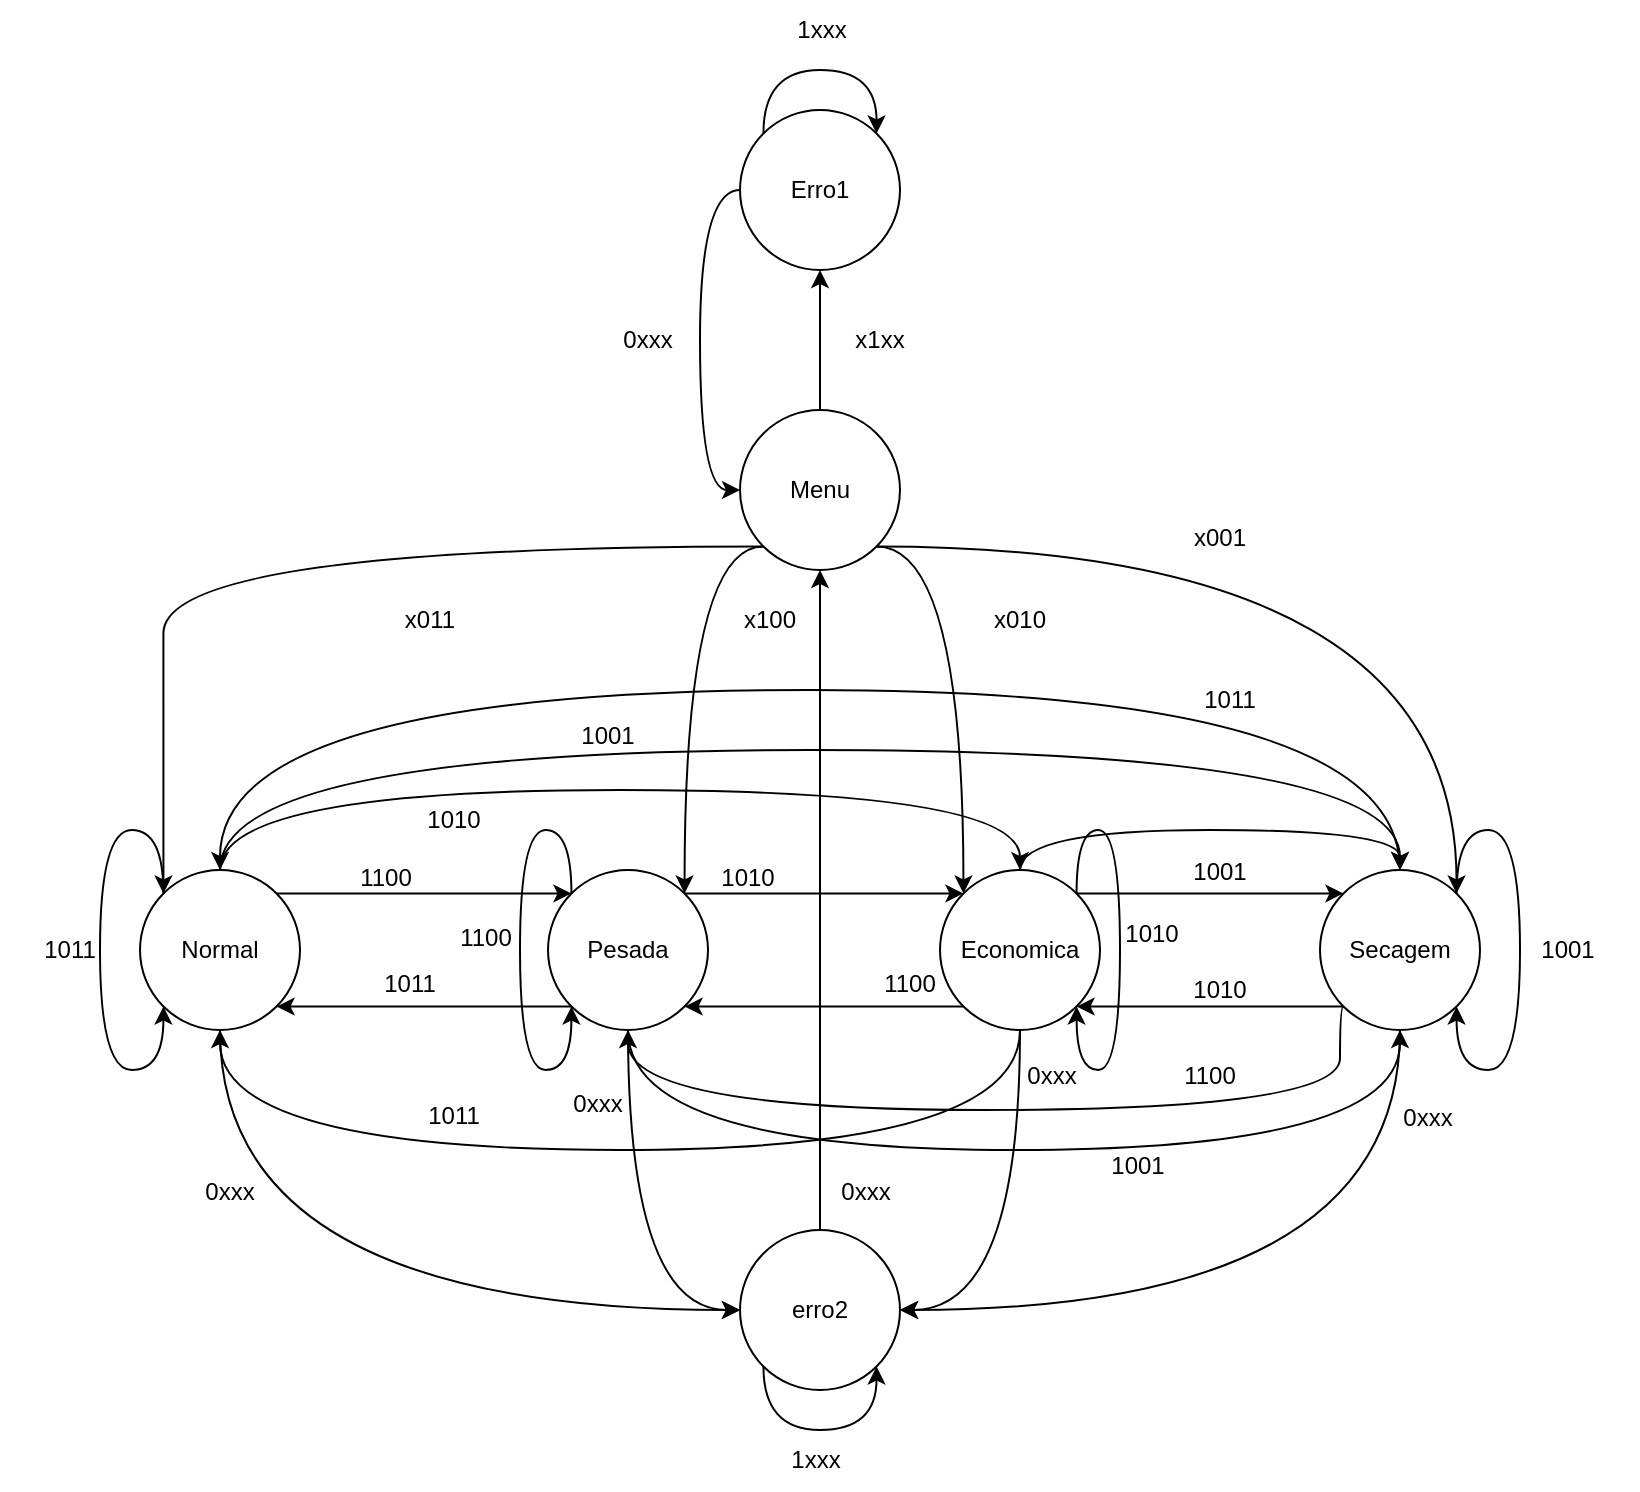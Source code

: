 <mxfile version="20.0.4" type="device"><diagram id="0LTs3Gqc1LgHMoF6AHXo" name="Page-1"><mxGraphModel dx="1082" dy="507" grid="1" gridSize="10" guides="1" tooltips="1" connect="1" arrows="1" fold="1" page="1" pageScale="1" pageWidth="827" pageHeight="1169" math="0" shadow="0"><root><mxCell id="0"/><mxCell id="1" parent="0"/><mxCell id="zUA8TLpoJkwwmcJ-8-m4-10" style="edgeStyle=orthogonalEdgeStyle;curved=1;rounded=0;orthogonalLoop=1;jettySize=auto;html=1;exitX=0.5;exitY=0;exitDx=0;exitDy=0;entryX=0.5;entryY=0;entryDx=0;entryDy=0;" edge="1" parent="1" source="zUA8TLpoJkwwmcJ-8-m4-1" target="zUA8TLpoJkwwmcJ-8-m4-3"><mxGeometry relative="1" as="geometry"><Array as="points"><mxPoint x="210" y="630"/><mxPoint x="610" y="630"/></Array></mxGeometry></mxCell><mxCell id="zUA8TLpoJkwwmcJ-8-m4-11" style="edgeStyle=orthogonalEdgeStyle;curved=1;rounded=0;orthogonalLoop=1;jettySize=auto;html=1;exitX=0.5;exitY=0;exitDx=0;exitDy=0;entryX=0.5;entryY=0;entryDx=0;entryDy=0;" edge="1" parent="1" source="zUA8TLpoJkwwmcJ-8-m4-1" target="zUA8TLpoJkwwmcJ-8-m4-4"><mxGeometry relative="1" as="geometry"><Array as="points"><mxPoint x="210" y="610"/><mxPoint x="800" y="610"/></Array></mxGeometry></mxCell><mxCell id="zUA8TLpoJkwwmcJ-8-m4-25" style="edgeStyle=orthogonalEdgeStyle;curved=1;rounded=0;orthogonalLoop=1;jettySize=auto;html=1;exitX=0.5;exitY=1;exitDx=0;exitDy=0;entryX=0;entryY=0.5;entryDx=0;entryDy=0;" edge="1" parent="1" source="zUA8TLpoJkwwmcJ-8-m4-1" target="zUA8TLpoJkwwmcJ-8-m4-6"><mxGeometry relative="1" as="geometry"/></mxCell><mxCell id="zUA8TLpoJkwwmcJ-8-m4-44" style="edgeStyle=orthogonalEdgeStyle;curved=1;rounded=0;orthogonalLoop=1;jettySize=auto;html=1;exitX=1;exitY=0;exitDx=0;exitDy=0;entryX=0;entryY=0;entryDx=0;entryDy=0;" edge="1" parent="1" source="zUA8TLpoJkwwmcJ-8-m4-1" target="zUA8TLpoJkwwmcJ-8-m4-2"><mxGeometry relative="1" as="geometry"/></mxCell><mxCell id="zUA8TLpoJkwwmcJ-8-m4-1" value="Normal" style="ellipse;whiteSpace=wrap;html=1;aspect=fixed;" vertex="1" parent="1"><mxGeometry x="170" y="670" width="80" height="80" as="geometry"/></mxCell><mxCell id="zUA8TLpoJkwwmcJ-8-m4-16" style="edgeStyle=orthogonalEdgeStyle;curved=1;rounded=0;orthogonalLoop=1;jettySize=auto;html=1;exitX=0.5;exitY=1;exitDx=0;exitDy=0;entryX=0.5;entryY=1;entryDx=0;entryDy=0;" edge="1" parent="1" source="zUA8TLpoJkwwmcJ-8-m4-2" target="zUA8TLpoJkwwmcJ-8-m4-4"><mxGeometry relative="1" as="geometry"><Array as="points"><mxPoint x="414" y="810"/><mxPoint x="800" y="810"/></Array></mxGeometry></mxCell><mxCell id="zUA8TLpoJkwwmcJ-8-m4-26" style="edgeStyle=orthogonalEdgeStyle;curved=1;rounded=0;orthogonalLoop=1;jettySize=auto;html=1;exitX=0.5;exitY=1;exitDx=0;exitDy=0;entryX=0;entryY=0.5;entryDx=0;entryDy=0;" edge="1" parent="1" source="zUA8TLpoJkwwmcJ-8-m4-2" target="zUA8TLpoJkwwmcJ-8-m4-6"><mxGeometry relative="1" as="geometry"/></mxCell><mxCell id="zUA8TLpoJkwwmcJ-8-m4-43" style="edgeStyle=orthogonalEdgeStyle;curved=1;rounded=0;orthogonalLoop=1;jettySize=auto;html=1;exitX=1;exitY=0;exitDx=0;exitDy=0;entryX=0;entryY=0;entryDx=0;entryDy=0;" edge="1" parent="1" source="zUA8TLpoJkwwmcJ-8-m4-2" target="zUA8TLpoJkwwmcJ-8-m4-3"><mxGeometry relative="1" as="geometry"/></mxCell><mxCell id="zUA8TLpoJkwwmcJ-8-m4-45" style="edgeStyle=orthogonalEdgeStyle;curved=1;rounded=0;orthogonalLoop=1;jettySize=auto;html=1;exitX=0;exitY=1;exitDx=0;exitDy=0;entryX=1;entryY=1;entryDx=0;entryDy=0;" edge="1" parent="1" source="zUA8TLpoJkwwmcJ-8-m4-2" target="zUA8TLpoJkwwmcJ-8-m4-1"><mxGeometry relative="1" as="geometry"/></mxCell><mxCell id="zUA8TLpoJkwwmcJ-8-m4-2" value="Pesada" style="ellipse;whiteSpace=wrap;html=1;aspect=fixed;" vertex="1" parent="1"><mxGeometry x="374" y="670" width="80" height="80" as="geometry"/></mxCell><mxCell id="zUA8TLpoJkwwmcJ-8-m4-9" style="edgeStyle=orthogonalEdgeStyle;curved=1;rounded=0;orthogonalLoop=1;jettySize=auto;html=1;exitX=0.5;exitY=0;exitDx=0;exitDy=0;entryX=0.5;entryY=0;entryDx=0;entryDy=0;" edge="1" parent="1" source="zUA8TLpoJkwwmcJ-8-m4-3" target="zUA8TLpoJkwwmcJ-8-m4-4"><mxGeometry relative="1" as="geometry"/></mxCell><mxCell id="zUA8TLpoJkwwmcJ-8-m4-19" style="edgeStyle=orthogonalEdgeStyle;curved=1;rounded=0;orthogonalLoop=1;jettySize=auto;html=1;exitX=1;exitY=0;exitDx=0;exitDy=0;entryX=0;entryY=0;entryDx=0;entryDy=0;" edge="1" parent="1" source="zUA8TLpoJkwwmcJ-8-m4-3" target="zUA8TLpoJkwwmcJ-8-m4-4"><mxGeometry relative="1" as="geometry"><Array as="points"><mxPoint x="710" y="682"/><mxPoint x="710" y="682"/></Array></mxGeometry></mxCell><mxCell id="zUA8TLpoJkwwmcJ-8-m4-20" style="edgeStyle=orthogonalEdgeStyle;curved=1;rounded=0;orthogonalLoop=1;jettySize=auto;html=1;exitX=0;exitY=1;exitDx=0;exitDy=0;entryX=1;entryY=1;entryDx=0;entryDy=0;" edge="1" parent="1" source="zUA8TLpoJkwwmcJ-8-m4-3" target="zUA8TLpoJkwwmcJ-8-m4-2"><mxGeometry relative="1" as="geometry"/></mxCell><mxCell id="zUA8TLpoJkwwmcJ-8-m4-21" style="edgeStyle=orthogonalEdgeStyle;curved=1;rounded=0;orthogonalLoop=1;jettySize=auto;html=1;exitX=0.5;exitY=1;exitDx=0;exitDy=0;entryX=0.5;entryY=1;entryDx=0;entryDy=0;" edge="1" parent="1" source="zUA8TLpoJkwwmcJ-8-m4-3" target="zUA8TLpoJkwwmcJ-8-m4-1"><mxGeometry relative="1" as="geometry"><Array as="points"><mxPoint x="610" y="810"/><mxPoint x="210" y="810"/></Array></mxGeometry></mxCell><mxCell id="zUA8TLpoJkwwmcJ-8-m4-27" style="edgeStyle=orthogonalEdgeStyle;curved=1;rounded=0;orthogonalLoop=1;jettySize=auto;html=1;exitX=0.5;exitY=1;exitDx=0;exitDy=0;entryX=1;entryY=0.5;entryDx=0;entryDy=0;" edge="1" parent="1" source="zUA8TLpoJkwwmcJ-8-m4-3" target="zUA8TLpoJkwwmcJ-8-m4-6"><mxGeometry relative="1" as="geometry"/></mxCell><mxCell id="zUA8TLpoJkwwmcJ-8-m4-3" value="Economica" style="ellipse;whiteSpace=wrap;html=1;aspect=fixed;" vertex="1" parent="1"><mxGeometry x="570" y="670" width="80" height="80" as="geometry"/></mxCell><mxCell id="zUA8TLpoJkwwmcJ-8-m4-22" style="edgeStyle=orthogonalEdgeStyle;curved=1;rounded=0;orthogonalLoop=1;jettySize=auto;html=1;exitX=0;exitY=1;exitDx=0;exitDy=0;entryX=1;entryY=1;entryDx=0;entryDy=0;" edge="1" parent="1" source="zUA8TLpoJkwwmcJ-8-m4-4" target="zUA8TLpoJkwwmcJ-8-m4-3"><mxGeometry relative="1" as="geometry"/></mxCell><mxCell id="zUA8TLpoJkwwmcJ-8-m4-23" style="edgeStyle=orthogonalEdgeStyle;curved=1;rounded=0;orthogonalLoop=1;jettySize=auto;html=1;exitX=0.5;exitY=0;exitDx=0;exitDy=0;entryX=0.5;entryY=0;entryDx=0;entryDy=0;" edge="1" parent="1" source="zUA8TLpoJkwwmcJ-8-m4-4" target="zUA8TLpoJkwwmcJ-8-m4-1"><mxGeometry relative="1" as="geometry"><Array as="points"><mxPoint x="800" y="580"/><mxPoint x="210" y="580"/></Array></mxGeometry></mxCell><mxCell id="zUA8TLpoJkwwmcJ-8-m4-24" style="edgeStyle=orthogonalEdgeStyle;curved=1;rounded=0;orthogonalLoop=1;jettySize=auto;html=1;exitX=0;exitY=1;exitDx=0;exitDy=0;entryX=0.5;entryY=1;entryDx=0;entryDy=0;" edge="1" parent="1" source="zUA8TLpoJkwwmcJ-8-m4-4" target="zUA8TLpoJkwwmcJ-8-m4-2"><mxGeometry relative="1" as="geometry"><Array as="points"><mxPoint x="770" y="790"/><mxPoint x="414" y="790"/></Array></mxGeometry></mxCell><mxCell id="zUA8TLpoJkwwmcJ-8-m4-28" style="edgeStyle=orthogonalEdgeStyle;curved=1;rounded=0;orthogonalLoop=1;jettySize=auto;html=1;exitX=0.5;exitY=1;exitDx=0;exitDy=0;" edge="1" parent="1" source="zUA8TLpoJkwwmcJ-8-m4-4"><mxGeometry relative="1" as="geometry"><mxPoint x="550" y="890" as="targetPoint"/><Array as="points"><mxPoint x="800" y="890"/></Array></mxGeometry></mxCell><mxCell id="zUA8TLpoJkwwmcJ-8-m4-4" value="Secagem" style="ellipse;whiteSpace=wrap;html=1;aspect=fixed;" vertex="1" parent="1"><mxGeometry x="760" y="670" width="80" height="80" as="geometry"/></mxCell><mxCell id="zUA8TLpoJkwwmcJ-8-m4-29" style="edgeStyle=orthogonalEdgeStyle;curved=1;rounded=0;orthogonalLoop=1;jettySize=auto;html=1;exitX=0;exitY=1;exitDx=0;exitDy=0;entryX=0;entryY=0;entryDx=0;entryDy=0;" edge="1" parent="1" source="zUA8TLpoJkwwmcJ-8-m4-5" target="zUA8TLpoJkwwmcJ-8-m4-1"><mxGeometry relative="1" as="geometry"/></mxCell><mxCell id="zUA8TLpoJkwwmcJ-8-m4-30" style="edgeStyle=orthogonalEdgeStyle;curved=1;rounded=0;orthogonalLoop=1;jettySize=auto;html=1;exitX=0;exitY=1;exitDx=0;exitDy=0;entryX=1;entryY=0;entryDx=0;entryDy=0;" edge="1" parent="1" source="zUA8TLpoJkwwmcJ-8-m4-5" target="zUA8TLpoJkwwmcJ-8-m4-2"><mxGeometry relative="1" as="geometry"/></mxCell><mxCell id="zUA8TLpoJkwwmcJ-8-m4-31" style="edgeStyle=orthogonalEdgeStyle;curved=1;rounded=0;orthogonalLoop=1;jettySize=auto;html=1;exitX=1;exitY=1;exitDx=0;exitDy=0;entryX=0;entryY=0;entryDx=0;entryDy=0;" edge="1" parent="1" source="zUA8TLpoJkwwmcJ-8-m4-5" target="zUA8TLpoJkwwmcJ-8-m4-3"><mxGeometry relative="1" as="geometry"/></mxCell><mxCell id="zUA8TLpoJkwwmcJ-8-m4-32" style="edgeStyle=orthogonalEdgeStyle;curved=1;rounded=0;orthogonalLoop=1;jettySize=auto;html=1;exitX=1;exitY=1;exitDx=0;exitDy=0;entryX=1;entryY=0;entryDx=0;entryDy=0;" edge="1" parent="1" source="zUA8TLpoJkwwmcJ-8-m4-5" target="zUA8TLpoJkwwmcJ-8-m4-4"><mxGeometry relative="1" as="geometry"/></mxCell><mxCell id="zUA8TLpoJkwwmcJ-8-m4-34" style="edgeStyle=orthogonalEdgeStyle;curved=1;rounded=0;orthogonalLoop=1;jettySize=auto;html=1;exitX=0.5;exitY=0;exitDx=0;exitDy=0;entryX=0.5;entryY=1;entryDx=0;entryDy=0;" edge="1" parent="1" source="zUA8TLpoJkwwmcJ-8-m4-5" target="zUA8TLpoJkwwmcJ-8-m4-33"><mxGeometry relative="1" as="geometry"/></mxCell><mxCell id="zUA8TLpoJkwwmcJ-8-m4-5" value="Menu" style="ellipse;whiteSpace=wrap;html=1;aspect=fixed;" vertex="1" parent="1"><mxGeometry x="470" y="440" width="80" height="80" as="geometry"/></mxCell><mxCell id="zUA8TLpoJkwwmcJ-8-m4-91" style="edgeStyle=orthogonalEdgeStyle;curved=1;rounded=0;orthogonalLoop=1;jettySize=auto;html=1;exitX=0.5;exitY=0;exitDx=0;exitDy=0;entryX=0.5;entryY=1;entryDx=0;entryDy=0;" edge="1" parent="1" source="zUA8TLpoJkwwmcJ-8-m4-6" target="zUA8TLpoJkwwmcJ-8-m4-5"><mxGeometry relative="1" as="geometry"/></mxCell><mxCell id="zUA8TLpoJkwwmcJ-8-m4-6" value="erro2" style="ellipse;whiteSpace=wrap;html=1;aspect=fixed;" vertex="1" parent="1"><mxGeometry x="470" y="850" width="80" height="80" as="geometry"/></mxCell><mxCell id="zUA8TLpoJkwwmcJ-8-m4-88" style="edgeStyle=orthogonalEdgeStyle;curved=1;rounded=0;orthogonalLoop=1;jettySize=auto;html=1;exitX=0;exitY=0.5;exitDx=0;exitDy=0;entryX=0;entryY=0.5;entryDx=0;entryDy=0;" edge="1" parent="1" source="zUA8TLpoJkwwmcJ-8-m4-33" target="zUA8TLpoJkwwmcJ-8-m4-5"><mxGeometry relative="1" as="geometry"/></mxCell><mxCell id="zUA8TLpoJkwwmcJ-8-m4-33" value="Erro1" style="ellipse;whiteSpace=wrap;html=1;aspect=fixed;" vertex="1" parent="1"><mxGeometry x="470" y="290" width="80" height="80" as="geometry"/></mxCell><mxCell id="zUA8TLpoJkwwmcJ-8-m4-35" value="x001" style="text;html=1;strokeColor=none;fillColor=none;align=center;verticalAlign=middle;whiteSpace=wrap;rounded=0;" vertex="1" parent="1"><mxGeometry x="680" y="489" width="60" height="30" as="geometry"/></mxCell><mxCell id="zUA8TLpoJkwwmcJ-8-m4-36" value="x010" style="text;html=1;strokeColor=none;fillColor=none;align=center;verticalAlign=middle;whiteSpace=wrap;rounded=0;" vertex="1" parent="1"><mxGeometry x="575" y="530" width="70" height="30" as="geometry"/></mxCell><mxCell id="zUA8TLpoJkwwmcJ-8-m4-37" value="x011" style="text;html=1;strokeColor=none;fillColor=none;align=center;verticalAlign=middle;whiteSpace=wrap;rounded=0;" vertex="1" parent="1"><mxGeometry x="280" y="530" width="70" height="30" as="geometry"/></mxCell><mxCell id="zUA8TLpoJkwwmcJ-8-m4-38" value="x100" style="text;html=1;strokeColor=none;fillColor=none;align=center;verticalAlign=middle;whiteSpace=wrap;rounded=0;" vertex="1" parent="1"><mxGeometry x="450" y="530" width="70" height="30" as="geometry"/></mxCell><mxCell id="zUA8TLpoJkwwmcJ-8-m4-39" value="x1xx" style="text;html=1;strokeColor=none;fillColor=none;align=center;verticalAlign=middle;whiteSpace=wrap;rounded=0;" vertex="1" parent="1"><mxGeometry x="505" y="390" width="70" height="30" as="geometry"/></mxCell><mxCell id="zUA8TLpoJkwwmcJ-8-m4-40" value="1001" style="text;html=1;strokeColor=none;fillColor=none;align=center;verticalAlign=middle;whiteSpace=wrap;rounded=0;" vertex="1" parent="1"><mxGeometry x="675" y="656" width="70" height="30" as="geometry"/></mxCell><mxCell id="zUA8TLpoJkwwmcJ-8-m4-42" value="1010" style="text;html=1;strokeColor=none;fillColor=none;align=center;verticalAlign=middle;whiteSpace=wrap;rounded=0;" vertex="1" parent="1"><mxGeometry x="675" y="720" width="70" height="20" as="geometry"/></mxCell><mxCell id="zUA8TLpoJkwwmcJ-8-m4-46" value="1010" style="text;html=1;strokeColor=none;fillColor=none;align=center;verticalAlign=middle;whiteSpace=wrap;rounded=0;" vertex="1" parent="1"><mxGeometry x="439" y="664" width="70" height="20" as="geometry"/></mxCell><mxCell id="zUA8TLpoJkwwmcJ-8-m4-47" value="1010" style="text;html=1;strokeColor=none;fillColor=none;align=center;verticalAlign=middle;whiteSpace=wrap;rounded=0;" vertex="1" parent="1"><mxGeometry x="292" y="635" width="70" height="20" as="geometry"/></mxCell><mxCell id="zUA8TLpoJkwwmcJ-8-m4-51" value="1001" style="text;html=1;strokeColor=none;fillColor=none;align=center;verticalAlign=middle;whiteSpace=wrap;rounded=0;" vertex="1" parent="1"><mxGeometry x="369" y="588" width="70" height="30" as="geometry"/></mxCell><mxCell id="zUA8TLpoJkwwmcJ-8-m4-53" value="1001" style="text;html=1;strokeColor=none;fillColor=none;align=center;verticalAlign=middle;whiteSpace=wrap;rounded=0;" vertex="1" parent="1"><mxGeometry x="634" y="803" width="70" height="30" as="geometry"/></mxCell><mxCell id="zUA8TLpoJkwwmcJ-8-m4-54" value="1100" style="text;html=1;strokeColor=none;fillColor=none;align=center;verticalAlign=middle;whiteSpace=wrap;rounded=0;" vertex="1" parent="1"><mxGeometry x="520" y="712" width="70" height="30" as="geometry"/></mxCell><mxCell id="zUA8TLpoJkwwmcJ-8-m4-55" value="1100" style="text;html=1;strokeColor=none;fillColor=none;align=center;verticalAlign=middle;whiteSpace=wrap;rounded=0;" vertex="1" parent="1"><mxGeometry x="258" y="659" width="70" height="30" as="geometry"/></mxCell><mxCell id="zUA8TLpoJkwwmcJ-8-m4-56" value="1100" style="text;html=1;strokeColor=none;fillColor=none;align=center;verticalAlign=middle;whiteSpace=wrap;rounded=0;" vertex="1" parent="1"><mxGeometry x="670" y="758" width="70" height="30" as="geometry"/></mxCell><mxCell id="zUA8TLpoJkwwmcJ-8-m4-57" value="1011" style="text;html=1;strokeColor=none;fillColor=none;align=center;verticalAlign=middle;whiteSpace=wrap;rounded=0;" vertex="1" parent="1"><mxGeometry x="270" y="712" width="70" height="30" as="geometry"/></mxCell><mxCell id="zUA8TLpoJkwwmcJ-8-m4-58" value="1011" style="text;html=1;strokeColor=none;fillColor=none;align=center;verticalAlign=middle;whiteSpace=wrap;rounded=0;" vertex="1" parent="1"><mxGeometry x="292" y="783" width="70" height="20" as="geometry"/></mxCell><mxCell id="zUA8TLpoJkwwmcJ-8-m4-60" value="1011" style="text;html=1;strokeColor=none;fillColor=none;align=center;verticalAlign=middle;whiteSpace=wrap;rounded=0;" vertex="1" parent="1"><mxGeometry x="680" y="569.5" width="70" height="30" as="geometry"/></mxCell><mxCell id="zUA8TLpoJkwwmcJ-8-m4-61" value="0xxx" style="text;html=1;strokeColor=none;fillColor=none;align=center;verticalAlign=middle;whiteSpace=wrap;rounded=0;" vertex="1" parent="1"><mxGeometry x="180" y="821" width="70" height="20" as="geometry"/></mxCell><mxCell id="zUA8TLpoJkwwmcJ-8-m4-64" value="0xxx" style="text;html=1;strokeColor=none;fillColor=none;align=center;verticalAlign=middle;whiteSpace=wrap;rounded=0;" vertex="1" parent="1"><mxGeometry x="364" y="777" width="70" height="20" as="geometry"/></mxCell><mxCell id="zUA8TLpoJkwwmcJ-8-m4-65" value="0xxx" style="text;html=1;strokeColor=none;fillColor=none;align=center;verticalAlign=middle;whiteSpace=wrap;rounded=0;" vertex="1" parent="1"><mxGeometry x="591" y="763" width="70" height="20" as="geometry"/></mxCell><mxCell id="zUA8TLpoJkwwmcJ-8-m4-66" value="0xxx" style="text;html=1;strokeColor=none;fillColor=none;align=center;verticalAlign=middle;whiteSpace=wrap;rounded=0;" vertex="1" parent="1"><mxGeometry x="779" y="784" width="70" height="20" as="geometry"/></mxCell><mxCell id="zUA8TLpoJkwwmcJ-8-m4-67" style="edgeStyle=orthogonalEdgeStyle;curved=1;rounded=0;orthogonalLoop=1;jettySize=auto;html=1;exitX=0;exitY=0;exitDx=0;exitDy=0;entryX=0;entryY=1;entryDx=0;entryDy=0;" edge="1" parent="1" source="zUA8TLpoJkwwmcJ-8-m4-1" target="zUA8TLpoJkwwmcJ-8-m4-1"><mxGeometry relative="1" as="geometry"><Array as="points"><mxPoint x="182" y="650"/><mxPoint x="150" y="650"/><mxPoint x="150" y="770"/><mxPoint x="182" y="770"/></Array></mxGeometry></mxCell><mxCell id="zUA8TLpoJkwwmcJ-8-m4-68" value="1011" style="text;html=1;strokeColor=none;fillColor=none;align=center;verticalAlign=middle;whiteSpace=wrap;rounded=0;" vertex="1" parent="1"><mxGeometry x="100" y="695" width="70" height="30" as="geometry"/></mxCell><mxCell id="zUA8TLpoJkwwmcJ-8-m4-70" style="edgeStyle=orthogonalEdgeStyle;curved=1;rounded=0;orthogonalLoop=1;jettySize=auto;html=1;exitX=0;exitY=0;exitDx=0;exitDy=0;entryX=0;entryY=1;entryDx=0;entryDy=0;" edge="1" parent="1" source="zUA8TLpoJkwwmcJ-8-m4-2" target="zUA8TLpoJkwwmcJ-8-m4-2"><mxGeometry relative="1" as="geometry"><Array as="points"><mxPoint x="386" y="650"/><mxPoint x="360" y="650"/><mxPoint x="360" y="770"/><mxPoint x="386" y="770"/></Array></mxGeometry></mxCell><mxCell id="zUA8TLpoJkwwmcJ-8-m4-71" value="1100" style="text;html=1;strokeColor=none;fillColor=none;align=center;verticalAlign=middle;whiteSpace=wrap;rounded=0;" vertex="1" parent="1"><mxGeometry x="308" y="689" width="70" height="30" as="geometry"/></mxCell><mxCell id="zUA8TLpoJkwwmcJ-8-m4-75" value="1010" style="text;html=1;strokeColor=none;fillColor=none;align=center;verticalAlign=middle;whiteSpace=wrap;rounded=0;" vertex="1" parent="1"><mxGeometry x="641" y="687" width="70" height="30" as="geometry"/></mxCell><mxCell id="zUA8TLpoJkwwmcJ-8-m4-76" style="edgeStyle=orthogonalEdgeStyle;curved=1;rounded=0;orthogonalLoop=1;jettySize=auto;html=1;exitX=1;exitY=0;exitDx=0;exitDy=0;entryX=1;entryY=1;entryDx=0;entryDy=0;" edge="1" parent="1" source="zUA8TLpoJkwwmcJ-8-m4-4" target="zUA8TLpoJkwwmcJ-8-m4-4"><mxGeometry relative="1" as="geometry"/></mxCell><mxCell id="zUA8TLpoJkwwmcJ-8-m4-77" value="1001" style="text;html=1;strokeColor=none;fillColor=none;align=center;verticalAlign=middle;whiteSpace=wrap;rounded=0;" vertex="1" parent="1"><mxGeometry x="849" y="695" width="70" height="30" as="geometry"/></mxCell><mxCell id="zUA8TLpoJkwwmcJ-8-m4-80" style="edgeStyle=orthogonalEdgeStyle;curved=1;rounded=0;orthogonalLoop=1;jettySize=auto;html=1;exitX=1;exitY=0;exitDx=0;exitDy=0;entryX=1;entryY=1;entryDx=0;entryDy=0;" edge="1" parent="1" source="zUA8TLpoJkwwmcJ-8-m4-3" target="zUA8TLpoJkwwmcJ-8-m4-3"><mxGeometry relative="1" as="geometry"><Array as="points"><mxPoint x="638" y="650"/><mxPoint x="660" y="650"/><mxPoint x="660" y="770"/><mxPoint x="638" y="770"/></Array></mxGeometry></mxCell><mxCell id="zUA8TLpoJkwwmcJ-8-m4-81" style="edgeStyle=orthogonalEdgeStyle;curved=1;rounded=0;orthogonalLoop=1;jettySize=auto;html=1;exitX=0;exitY=1;exitDx=0;exitDy=0;entryX=1;entryY=1;entryDx=0;entryDy=0;" edge="1" parent="1" source="zUA8TLpoJkwwmcJ-8-m4-6" target="zUA8TLpoJkwwmcJ-8-m4-6"><mxGeometry relative="1" as="geometry"><Array as="points"><mxPoint x="482" y="950"/><mxPoint x="538" y="950"/></Array></mxGeometry></mxCell><mxCell id="zUA8TLpoJkwwmcJ-8-m4-82" value="1xxx" style="text;html=1;strokeColor=none;fillColor=none;align=center;verticalAlign=middle;whiteSpace=wrap;rounded=0;" vertex="1" parent="1"><mxGeometry x="478" y="950" width="60" height="30" as="geometry"/></mxCell><mxCell id="zUA8TLpoJkwwmcJ-8-m4-84" value="1xxx" style="text;html=1;strokeColor=none;fillColor=none;align=center;verticalAlign=middle;whiteSpace=wrap;rounded=0;" vertex="1" parent="1"><mxGeometry x="481" y="235" width="60" height="30" as="geometry"/></mxCell><mxCell id="zUA8TLpoJkwwmcJ-8-m4-85" style="edgeStyle=orthogonalEdgeStyle;curved=1;rounded=0;orthogonalLoop=1;jettySize=auto;html=1;exitX=0;exitY=0;exitDx=0;exitDy=0;entryX=1;entryY=0;entryDx=0;entryDy=0;" edge="1" parent="1" source="zUA8TLpoJkwwmcJ-8-m4-33" target="zUA8TLpoJkwwmcJ-8-m4-33"><mxGeometry relative="1" as="geometry"><Array as="points"><mxPoint x="482" y="270"/><mxPoint x="538" y="270"/></Array></mxGeometry></mxCell><mxCell id="zUA8TLpoJkwwmcJ-8-m4-89" value="0xxx" style="text;html=1;strokeColor=none;fillColor=none;align=center;verticalAlign=middle;whiteSpace=wrap;rounded=0;" vertex="1" parent="1"><mxGeometry x="394" y="390" width="60" height="30" as="geometry"/></mxCell><mxCell id="zUA8TLpoJkwwmcJ-8-m4-92" value="0xxx" style="text;html=1;strokeColor=none;fillColor=none;align=center;verticalAlign=middle;whiteSpace=wrap;rounded=0;" vertex="1" parent="1"><mxGeometry x="503" y="816" width="60" height="30" as="geometry"/></mxCell></root></mxGraphModel></diagram></mxfile>